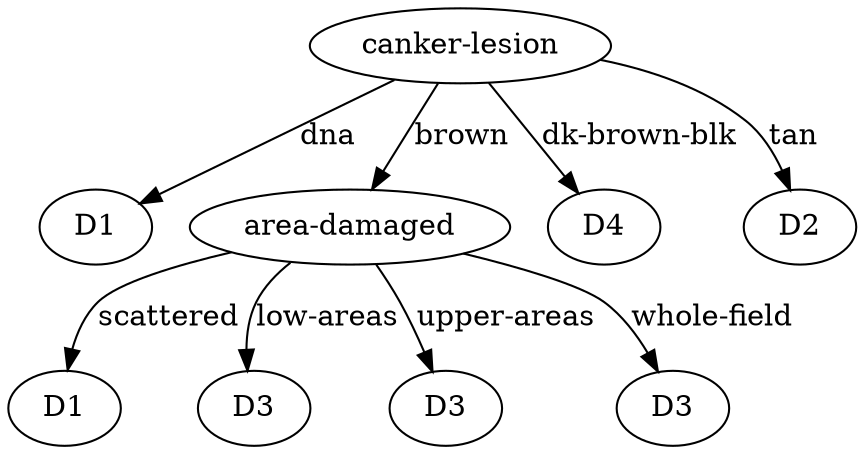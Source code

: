 digraph {
rank=LR;
cankerlesion[label="canker-lesion"]
202[label="D1"]
212[label="area-damaged"]
205[label="D1"]
207[label="D3"]
209[label="D3"]
211[label="D3"]
214[label="D4"]
216[label="D2"]
cankerlesion->202[label="dna"]
212->205[label="scattered"]
212->207[label="low-areas"]
212->209[label="upper-areas"]
212->211[label="whole-field"]
cankerlesion->212[label="brown"]
cankerlesion->214[label="dk-brown-blk"]
cankerlesion->216[label="tan"]
}